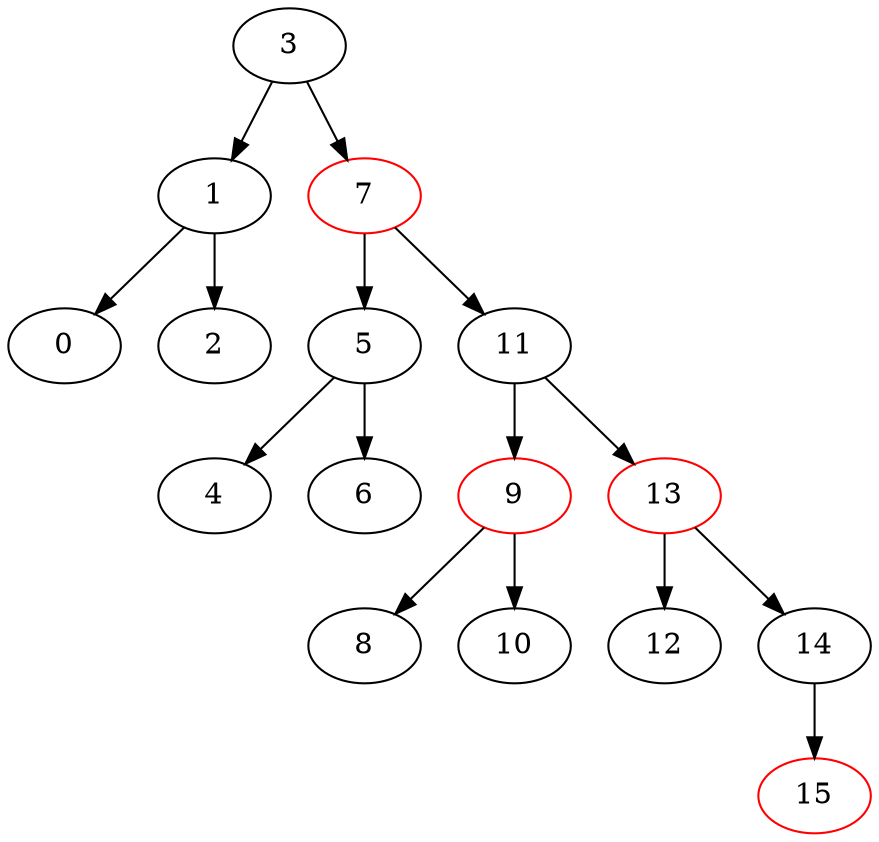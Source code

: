 digraph myGraph{
3[color=black]
1[color=black]
0[color=black]
2[color=black]
7[color=red]
5[color=black]
4[color=black]
6[color=black]
11[color=black]
9[color=red]
8[color=black]
10[color=black]
13[color=red]
12[color=black]
14[color=black]
15[color=red]
3->1
1->0
1->2
3->7
7->5
5->4
5->6
7->11
11->9
9->8
9->10
11->13
13->12
13->14
14->15
}
